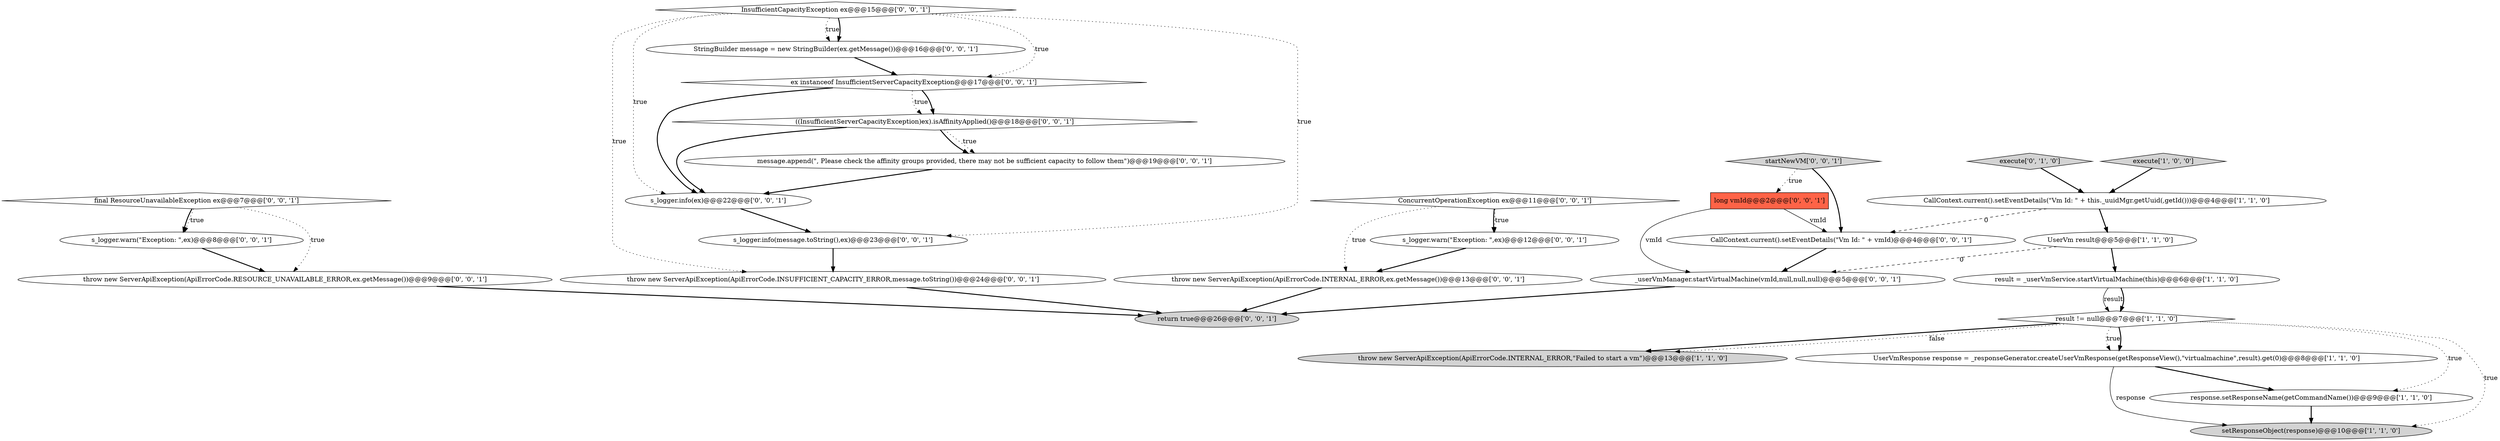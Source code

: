 digraph {
9 [style = filled, label = "execute['0', '1', '0']", fillcolor = lightgray, shape = diamond image = "AAA0AAABBB2BBB"];
19 [style = filled, label = "message.append(\", Please check the affinity groups provided, there may not be sufficient capacity to follow them\")@@@19@@@['0', '0', '1']", fillcolor = white, shape = ellipse image = "AAA0AAABBB3BBB"];
7 [style = filled, label = "result = _userVmService.startVirtualMachine(this)@@@6@@@['1', '1', '0']", fillcolor = white, shape = ellipse image = "AAA0AAABBB1BBB"];
3 [style = filled, label = "UserVm result@@@5@@@['1', '1', '0']", fillcolor = white, shape = ellipse image = "AAA0AAABBB1BBB"];
5 [style = filled, label = "throw new ServerApiException(ApiErrorCode.INTERNAL_ERROR,\"Failed to start a vm\")@@@13@@@['1', '1', '0']", fillcolor = lightgray, shape = ellipse image = "AAA0AAABBB1BBB"];
23 [style = filled, label = "ConcurrentOperationException ex@@@11@@@['0', '0', '1']", fillcolor = white, shape = diamond image = "AAA0AAABBB3BBB"];
11 [style = filled, label = "s_logger.warn(\"Exception: \",ex)@@@12@@@['0', '0', '1']", fillcolor = white, shape = ellipse image = "AAA0AAABBB3BBB"];
13 [style = filled, label = "throw new ServerApiException(ApiErrorCode.INSUFFICIENT_CAPACITY_ERROR,message.toString())@@@24@@@['0', '0', '1']", fillcolor = white, shape = ellipse image = "AAA0AAABBB3BBB"];
15 [style = filled, label = "return true@@@26@@@['0', '0', '1']", fillcolor = lightgray, shape = ellipse image = "AAA0AAABBB3BBB"];
6 [style = filled, label = "execute['1', '0', '0']", fillcolor = lightgray, shape = diamond image = "AAA0AAABBB1BBB"];
17 [style = filled, label = "((InsufficientServerCapacityException)ex).isAffinityApplied()@@@18@@@['0', '0', '1']", fillcolor = white, shape = diamond image = "AAA0AAABBB3BBB"];
20 [style = filled, label = "s_logger.warn(\"Exception: \",ex)@@@8@@@['0', '0', '1']", fillcolor = white, shape = ellipse image = "AAA0AAABBB3BBB"];
0 [style = filled, label = "CallContext.current().setEventDetails(\"Vm Id: \" + this._uuidMgr.getUuid(,getId()))@@@4@@@['1', '1', '0']", fillcolor = white, shape = ellipse image = "AAA0AAABBB1BBB"];
2 [style = filled, label = "setResponseObject(response)@@@10@@@['1', '1', '0']", fillcolor = lightgray, shape = ellipse image = "AAA0AAABBB1BBB"];
25 [style = filled, label = "startNewVM['0', '0', '1']", fillcolor = lightgray, shape = diamond image = "AAA0AAABBB3BBB"];
26 [style = filled, label = "final ResourceUnavailableException ex@@@7@@@['0', '0', '1']", fillcolor = white, shape = diamond image = "AAA0AAABBB3BBB"];
14 [style = filled, label = "throw new ServerApiException(ApiErrorCode.INTERNAL_ERROR,ex.getMessage())@@@13@@@['0', '0', '1']", fillcolor = white, shape = ellipse image = "AAA0AAABBB3BBB"];
24 [style = filled, label = "StringBuilder message = new StringBuilder(ex.getMessage())@@@16@@@['0', '0', '1']", fillcolor = white, shape = ellipse image = "AAA0AAABBB3BBB"];
16 [style = filled, label = "CallContext.current().setEventDetails(\"Vm Id: \" + vmId)@@@4@@@['0', '0', '1']", fillcolor = white, shape = ellipse image = "AAA0AAABBB3BBB"];
1 [style = filled, label = "UserVmResponse response = _responseGenerator.createUserVmResponse(getResponseView(),\"virtualmachine\",result).get(0)@@@8@@@['1', '1', '0']", fillcolor = white, shape = ellipse image = "AAA0AAABBB1BBB"];
18 [style = filled, label = "throw new ServerApiException(ApiErrorCode.RESOURCE_UNAVAILABLE_ERROR,ex.getMessage())@@@9@@@['0', '0', '1']", fillcolor = white, shape = ellipse image = "AAA0AAABBB3BBB"];
10 [style = filled, label = "s_logger.info(ex)@@@22@@@['0', '0', '1']", fillcolor = white, shape = ellipse image = "AAA0AAABBB3BBB"];
8 [style = filled, label = "response.setResponseName(getCommandName())@@@9@@@['1', '1', '0']", fillcolor = white, shape = ellipse image = "AAA0AAABBB1BBB"];
28 [style = filled, label = "_userVmManager.startVirtualMachine(vmId,null,null,null)@@@5@@@['0', '0', '1']", fillcolor = white, shape = ellipse image = "AAA0AAABBB3BBB"];
4 [style = filled, label = "result != null@@@7@@@['1', '1', '0']", fillcolor = white, shape = diamond image = "AAA0AAABBB1BBB"];
21 [style = filled, label = "s_logger.info(message.toString(),ex)@@@23@@@['0', '0', '1']", fillcolor = white, shape = ellipse image = "AAA0AAABBB3BBB"];
12 [style = filled, label = "ex instanceof InsufficientServerCapacityException@@@17@@@['0', '0', '1']", fillcolor = white, shape = diamond image = "AAA0AAABBB3BBB"];
22 [style = filled, label = "long vmId@@@2@@@['0', '0', '1']", fillcolor = tomato, shape = box image = "AAA0AAABBB3BBB"];
27 [style = filled, label = "InsufficientCapacityException ex@@@15@@@['0', '0', '1']", fillcolor = white, shape = diamond image = "AAA0AAABBB3BBB"];
17->19 [style = dotted, label="true"];
10->21 [style = bold, label=""];
13->15 [style = bold, label=""];
19->10 [style = bold, label=""];
7->4 [style = solid, label="result"];
20->18 [style = bold, label=""];
17->19 [style = bold, label=""];
4->5 [style = bold, label=""];
6->0 [style = bold, label=""];
1->8 [style = bold, label=""];
26->20 [style = bold, label=""];
23->14 [style = dotted, label="true"];
27->24 [style = dotted, label="true"];
27->21 [style = dotted, label="true"];
0->3 [style = bold, label=""];
9->0 [style = bold, label=""];
23->11 [style = bold, label=""];
1->2 [style = solid, label="response"];
4->1 [style = dotted, label="true"];
26->18 [style = dotted, label="true"];
3->7 [style = bold, label=""];
28->15 [style = bold, label=""];
27->12 [style = dotted, label="true"];
11->14 [style = bold, label=""];
25->22 [style = dotted, label="true"];
4->1 [style = bold, label=""];
4->8 [style = dotted, label="true"];
12->17 [style = dotted, label="true"];
12->10 [style = bold, label=""];
27->24 [style = bold, label=""];
22->16 [style = solid, label="vmId"];
0->16 [style = dashed, label="0"];
8->2 [style = bold, label=""];
12->17 [style = bold, label=""];
25->16 [style = bold, label=""];
4->5 [style = dotted, label="false"];
27->13 [style = dotted, label="true"];
3->28 [style = dashed, label="0"];
7->4 [style = bold, label=""];
16->28 [style = bold, label=""];
23->11 [style = dotted, label="true"];
22->28 [style = solid, label="vmId"];
24->12 [style = bold, label=""];
26->20 [style = dotted, label="true"];
14->15 [style = bold, label=""];
17->10 [style = bold, label=""];
27->10 [style = dotted, label="true"];
21->13 [style = bold, label=""];
4->2 [style = dotted, label="true"];
18->15 [style = bold, label=""];
}
